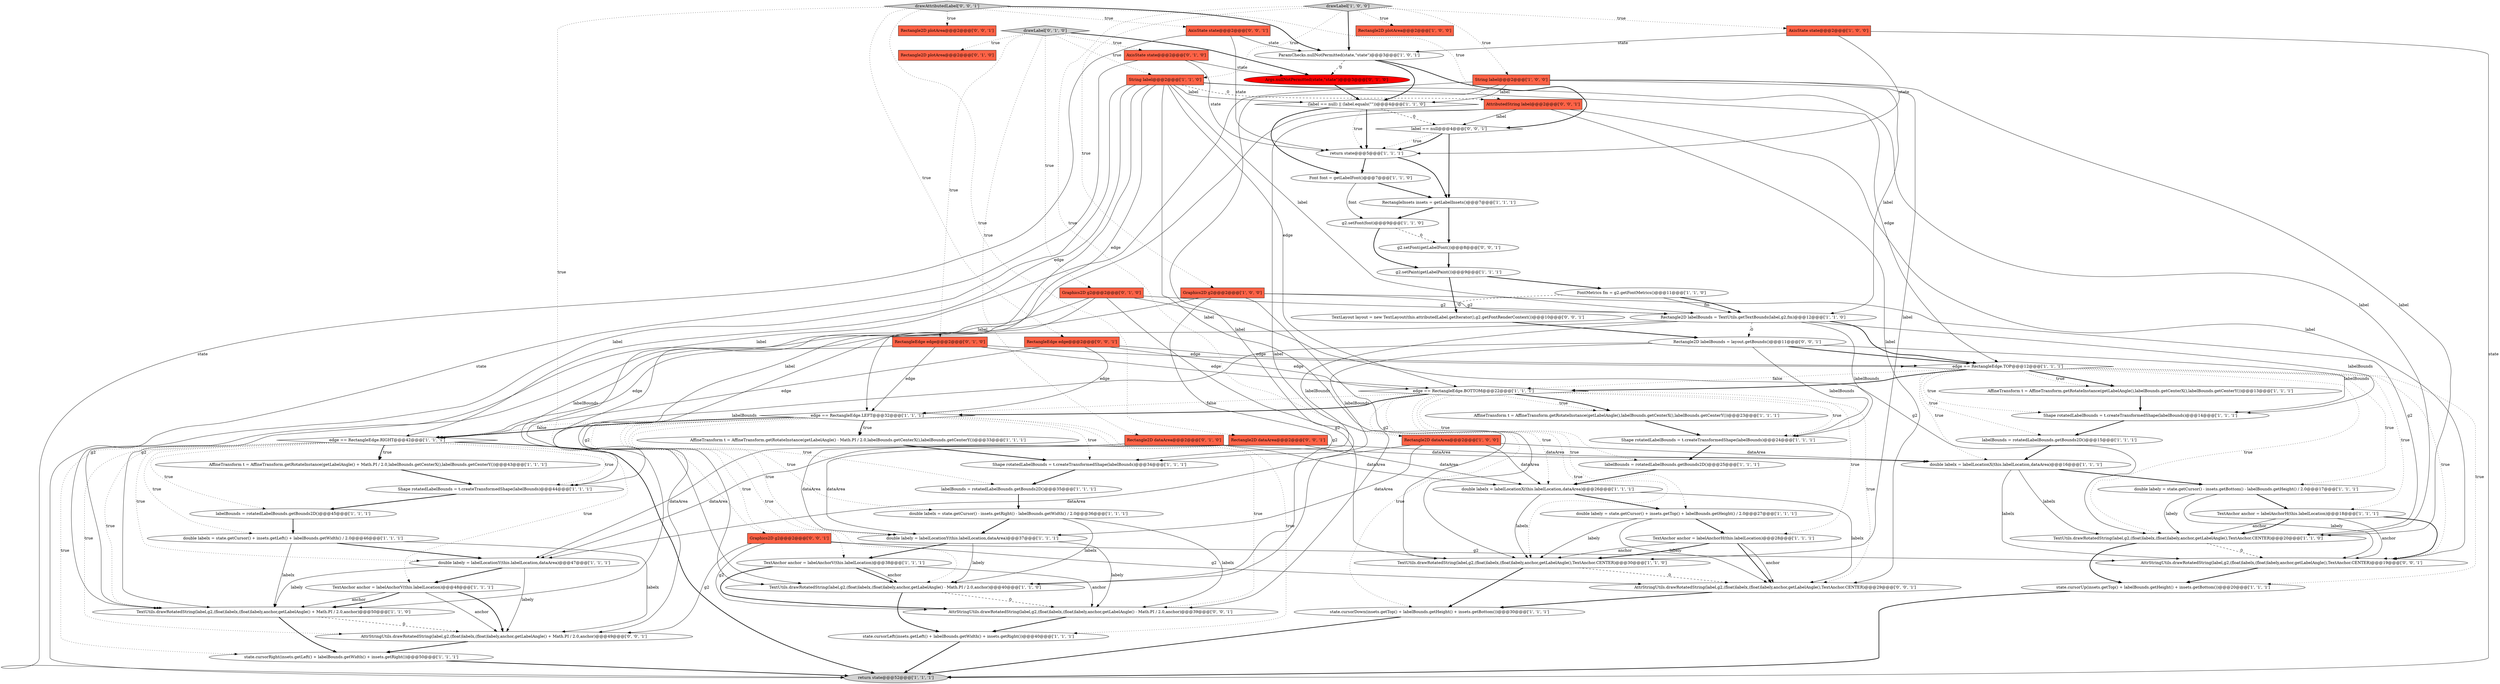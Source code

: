 digraph {
29 [style = filled, label = "Shape rotatedLabelBounds = t.createTransformedShape(labelBounds)@@@14@@@['1', '1', '1']", fillcolor = white, shape = ellipse image = "AAA0AAABBB1BBB"];
31 [style = filled, label = "Shape rotatedLabelBounds = t.createTransformedShape(labelBounds)@@@44@@@['1', '1', '1']", fillcolor = white, shape = ellipse image = "AAA0AAABBB1BBB"];
35 [style = filled, label = "RectangleInsets insets = getLabelInsets()@@@7@@@['1', '1', '1']", fillcolor = white, shape = ellipse image = "AAA0AAABBB1BBB"];
70 [style = filled, label = "Rectangle2D dataArea@@@2@@@['0', '0', '1']", fillcolor = tomato, shape = box image = "AAA0AAABBB3BBB"];
26 [style = filled, label = "double labely = state.getCursor() - insets.getBottom() - labelBounds.getHeight() / 2.0@@@17@@@['1', '1', '1']", fillcolor = white, shape = ellipse image = "AAA0AAABBB1BBB"];
18 [style = filled, label = "AffineTransform t = AffineTransform.getRotateInstance(getLabelAngle(),labelBounds.getCenterX(),labelBounds.getCenterY())@@@13@@@['1', '1', '1']", fillcolor = white, shape = ellipse image = "AAA0AAABBB1BBB"];
32 [style = filled, label = "Graphics2D g2@@@2@@@['1', '0', '0']", fillcolor = tomato, shape = box image = "AAA0AAABBB1BBB"];
50 [style = filled, label = "TextAnchor anchor = labelAnchorV(this.labelLocation)@@@38@@@['1', '1', '1']", fillcolor = white, shape = ellipse image = "AAA0AAABBB1BBB"];
66 [style = filled, label = "AxisState state@@@2@@@['0', '0', '1']", fillcolor = tomato, shape = box image = "AAA0AAABBB3BBB"];
62 [style = filled, label = "AttrStringUtils.drawRotatedString(label,g2,(float)labelx,(float)labely,anchor,getLabelAngle() - Math.PI / 2.0,anchor)@@@39@@@['0', '0', '1']", fillcolor = white, shape = ellipse image = "AAA0AAABBB3BBB"];
33 [style = filled, label = "edge == RectangleEdge.LEFT@@@32@@@['1', '1', '1']", fillcolor = white, shape = diamond image = "AAA0AAABBB1BBB"];
65 [style = filled, label = "Rectangle2D plotArea@@@2@@@['0', '0', '1']", fillcolor = tomato, shape = box image = "AAA0AAABBB3BBB"];
0 [style = filled, label = "Shape rotatedLabelBounds = t.createTransformedShape(labelBounds)@@@24@@@['1', '1', '1']", fillcolor = white, shape = ellipse image = "AAA0AAABBB1BBB"];
6 [style = filled, label = "state.cursorLeft(insets.getLeft() + labelBounds.getWidth() + insets.getRight())@@@40@@@['1', '1', '1']", fillcolor = white, shape = ellipse image = "AAA0AAABBB1BBB"];
9 [style = filled, label = "TextAnchor anchor = labelAnchorH(this.labelLocation)@@@28@@@['1', '1', '1']", fillcolor = white, shape = ellipse image = "AAA0AAABBB1BBB"];
22 [style = filled, label = "edge == RectangleEdge.BOTTOM@@@22@@@['1', '1', '1']", fillcolor = white, shape = diamond image = "AAA0AAABBB1BBB"];
69 [style = filled, label = "AttrStringUtils.drawRotatedString(label,g2,(float)labelx,(float)labely,anchor,getLabelAngle(),TextAnchor.CENTER)@@@29@@@['0', '0', '1']", fillcolor = white, shape = ellipse image = "AAA0AAABBB3BBB"];
49 [style = filled, label = "edge == RectangleEdge.TOP@@@12@@@['1', '1', '1']", fillcolor = white, shape = diamond image = "AAA0AAABBB1BBB"];
15 [style = filled, label = "state.cursorDown(insets.getTop() + labelBounds.getHeight() + insets.getBottom())@@@30@@@['1', '1', '1']", fillcolor = white, shape = ellipse image = "AAA0AAABBB1BBB"];
14 [style = filled, label = "TextUtils.drawRotatedString(label,g2,(float)labelx,(float)labely,anchor,getLabelAngle() + Math.PI / 2.0,anchor)@@@50@@@['1', '1', '0']", fillcolor = white, shape = ellipse image = "AAA0AAABBB1BBB"];
28 [style = filled, label = "double labely = labelLocationY(this.labelLocation,dataArea)@@@47@@@['1', '1', '1']", fillcolor = white, shape = ellipse image = "AAA0AAABBB1BBB"];
44 [style = filled, label = "String label@@@2@@@['1', '0', '0']", fillcolor = tomato, shape = box image = "AAA0AAABBB1BBB"];
45 [style = filled, label = "TextAnchor anchor = labelAnchorV(this.labelLocation)@@@48@@@['1', '1', '1']", fillcolor = white, shape = ellipse image = "AAA0AAABBB1BBB"];
53 [style = filled, label = "AxisState state@@@2@@@['0', '1', '0']", fillcolor = tomato, shape = box image = "AAA0AAABBB2BBB"];
57 [style = filled, label = "RectangleEdge edge@@@2@@@['0', '1', '0']", fillcolor = tomato, shape = box image = "AAA0AAABBB2BBB"];
1 [style = filled, label = "g2.setPaint(getLabelPaint())@@@9@@@['1', '1', '1']", fillcolor = white, shape = ellipse image = "AAA0AAABBB1BBB"];
56 [style = filled, label = "Rectangle2D plotArea@@@2@@@['0', '1', '0']", fillcolor = tomato, shape = box image = "AAA0AAABBB2BBB"];
4 [style = filled, label = "edge == RectangleEdge.RIGHT@@@42@@@['1', '1', '1']", fillcolor = white, shape = diamond image = "AAA0AAABBB1BBB"];
38 [style = filled, label = "return state@@@5@@@['1', '1', '1']", fillcolor = white, shape = ellipse image = "AAA0AAABBB1BBB"];
54 [style = filled, label = "Rectangle2D dataArea@@@2@@@['0', '1', '0']", fillcolor = tomato, shape = box image = "AAA0AAABBB2BBB"];
60 [style = filled, label = "label == null@@@4@@@['0', '0', '1']", fillcolor = white, shape = diamond image = "AAA0AAABBB3BBB"];
27 [style = filled, label = "double labelx = labelLocationX(this.labelLocation,dataArea)@@@26@@@['1', '1', '1']", fillcolor = white, shape = ellipse image = "AAA0AAABBB1BBB"];
72 [style = filled, label = "AttrStringUtils.drawRotatedString(label,g2,(float)labelx,(float)labely,anchor,getLabelAngle() + Math.PI / 2.0,anchor)@@@49@@@['0', '0', '1']", fillcolor = white, shape = ellipse image = "AAA0AAABBB3BBB"];
51 [style = filled, label = "drawLabel['1', '0', '0']", fillcolor = lightgray, shape = diamond image = "AAA0AAABBB1BBB"];
10 [style = filled, label = "labelBounds = rotatedLabelBounds.getBounds2D()@@@25@@@['1', '1', '1']", fillcolor = white, shape = ellipse image = "AAA0AAABBB1BBB"];
13 [style = filled, label = "AffineTransform t = AffineTransform.getRotateInstance(getLabelAngle() - Math.PI / 2.0,labelBounds.getCenterX(),labelBounds.getCenterY())@@@33@@@['1', '1', '1']", fillcolor = white, shape = ellipse image = "AAA0AAABBB1BBB"];
63 [style = filled, label = "g2.setFont(getLabelFont())@@@8@@@['0', '0', '1']", fillcolor = white, shape = ellipse image = "AAA0AAABBB3BBB"];
52 [style = filled, label = "double labelx = labelLocationX(this.labelLocation,dataArea)@@@16@@@['1', '1', '1']", fillcolor = white, shape = ellipse image = "AAA0AAABBB1BBB"];
17 [style = filled, label = "Font font = getLabelFont()@@@7@@@['1', '1', '0']", fillcolor = white, shape = ellipse image = "AAA0AAABBB1BBB"];
19 [style = filled, label = "labelBounds = rotatedLabelBounds.getBounds2D()@@@35@@@['1', '1', '1']", fillcolor = white, shape = ellipse image = "AAA0AAABBB1BBB"];
30 [style = filled, label = "double labelx = state.getCursor() + insets.getLeft() + labelBounds.getWidth() / 2.0@@@46@@@['1', '1', '1']", fillcolor = white, shape = ellipse image = "AAA0AAABBB1BBB"];
58 [style = filled, label = "Args.nullNotPermitted(state,\"state\")@@@3@@@['0', '1', '0']", fillcolor = red, shape = ellipse image = "AAA1AAABBB2BBB"];
74 [style = filled, label = "AttrStringUtils.drawRotatedString(label,g2,(float)labelx,(float)labely,anchor,getLabelAngle(),TextAnchor.CENTER)@@@19@@@['0', '0', '1']", fillcolor = white, shape = ellipse image = "AAA0AAABBB3BBB"];
3 [style = filled, label = "TextUtils.drawRotatedString(label,g2,(float)labelx,(float)labely,anchor,getLabelAngle() - Math.PI / 2.0,anchor)@@@40@@@['1', '1', '0']", fillcolor = white, shape = ellipse image = "AAA0AAABBB1BBB"];
5 [style = filled, label = "FontMetrics fm = g2.getFontMetrics()@@@11@@@['1', '1', '0']", fillcolor = white, shape = ellipse image = "AAA0AAABBB1BBB"];
23 [style = filled, label = "labelBounds = rotatedLabelBounds.getBounds2D()@@@15@@@['1', '1', '1']", fillcolor = white, shape = ellipse image = "AAA0AAABBB1BBB"];
71 [style = filled, label = "AttributedString label@@@2@@@['0', '0', '1']", fillcolor = tomato, shape = box image = "AAA0AAABBB3BBB"];
43 [style = filled, label = "TextAnchor anchor = labelAnchorH(this.labelLocation)@@@18@@@['1', '1', '1']", fillcolor = white, shape = ellipse image = "AAA0AAABBB1BBB"];
39 [style = filled, label = "Shape rotatedLabelBounds = t.createTransformedShape(labelBounds)@@@34@@@['1', '1', '1']", fillcolor = white, shape = ellipse image = "AAA0AAABBB1BBB"];
34 [style = filled, label = "state.cursorRight(insets.getLeft() + labelBounds.getWidth() + insets.getRight())@@@50@@@['1', '1', '1']", fillcolor = white, shape = ellipse image = "AAA0AAABBB1BBB"];
59 [style = filled, label = "drawLabel['0', '1', '0']", fillcolor = lightgray, shape = diamond image = "AAA0AAABBB2BBB"];
61 [style = filled, label = "drawAttributedLabel['0', '0', '1']", fillcolor = lightgray, shape = diamond image = "AAA0AAABBB3BBB"];
73 [style = filled, label = "Rectangle2D labelBounds = layout.getBounds()@@@11@@@['0', '0', '1']", fillcolor = white, shape = ellipse image = "AAA0AAABBB3BBB"];
40 [style = filled, label = "double labelx = state.getCursor() - insets.getRight() - labelBounds.getWidth() / 2.0@@@36@@@['1', '1', '1']", fillcolor = white, shape = ellipse image = "AAA0AAABBB1BBB"];
67 [style = filled, label = "RectangleEdge edge@@@2@@@['0', '0', '1']", fillcolor = tomato, shape = box image = "AAA0AAABBB3BBB"];
11 [style = filled, label = "labelBounds = rotatedLabelBounds.getBounds2D()@@@45@@@['1', '1', '1']", fillcolor = white, shape = ellipse image = "AAA0AAABBB1BBB"];
20 [style = filled, label = "AffineTransform t = AffineTransform.getRotateInstance(getLabelAngle(),labelBounds.getCenterX(),labelBounds.getCenterY())@@@23@@@['1', '1', '1']", fillcolor = white, shape = ellipse image = "AAA0AAABBB1BBB"];
21 [style = filled, label = "TextUtils.drawRotatedString(label,g2,(float)labelx,(float)labely,anchor,getLabelAngle(),TextAnchor.CENTER)@@@30@@@['1', '1', '0']", fillcolor = white, shape = ellipse image = "AAA0AAABBB1BBB"];
12 [style = filled, label = "state.cursorUp(insets.getTop() + labelBounds.getHeight() + insets.getBottom())@@@20@@@['1', '1', '1']", fillcolor = white, shape = ellipse image = "AAA0AAABBB1BBB"];
64 [style = filled, label = "Graphics2D g2@@@2@@@['0', '0', '1']", fillcolor = tomato, shape = box image = "AAA0AAABBB3BBB"];
24 [style = filled, label = "return state@@@52@@@['1', '1', '1']", fillcolor = lightgray, shape = ellipse image = "AAA0AAABBB1BBB"];
46 [style = filled, label = "g2.setFont(font)@@@9@@@['1', '1', '0']", fillcolor = white, shape = ellipse image = "AAA0AAABBB1BBB"];
48 [style = filled, label = "String label@@@2@@@['1', '1', '0']", fillcolor = tomato, shape = box image = "AAA0AAABBB1BBB"];
55 [style = filled, label = "Graphics2D g2@@@2@@@['0', '1', '0']", fillcolor = tomato, shape = box image = "AAA0AAABBB2BBB"];
8 [style = filled, label = "double labely = labelLocationY(this.labelLocation,dataArea)@@@37@@@['1', '1', '1']", fillcolor = white, shape = ellipse image = "AAA0AAABBB1BBB"];
37 [style = filled, label = "Rectangle2D plotArea@@@2@@@['1', '0', '0']", fillcolor = tomato, shape = box image = "AAA0AAABBB1BBB"];
16 [style = filled, label = "Rectangle2D dataArea@@@2@@@['1', '0', '0']", fillcolor = tomato, shape = box image = "AAA0AAABBB1BBB"];
47 [style = filled, label = "AxisState state@@@2@@@['1', '0', '0']", fillcolor = tomato, shape = box image = "AAA0AAABBB1BBB"];
36 [style = filled, label = "double labely = state.getCursor() + insets.getTop() + labelBounds.getHeight() / 2.0@@@27@@@['1', '1', '1']", fillcolor = white, shape = ellipse image = "AAA0AAABBB1BBB"];
41 [style = filled, label = "Rectangle2D labelBounds = TextUtils.getTextBounds(label,g2,fm)@@@12@@@['1', '1', '0']", fillcolor = white, shape = ellipse image = "AAA0AAABBB1BBB"];
68 [style = filled, label = "TextLayout layout = new TextLayout(this.attributedLabel.getIterator(),g2.getFontRenderContext())@@@10@@@['0', '0', '1']", fillcolor = white, shape = ellipse image = "AAA0AAABBB3BBB"];
42 [style = filled, label = "ParamChecks.nullNotPermitted(state,\"state\")@@@3@@@['1', '0', '1']", fillcolor = white, shape = ellipse image = "AAA0AAABBB1BBB"];
2 [style = filled, label = "TextUtils.drawRotatedString(label,g2,(float)labelx,(float)labely,anchor,getLabelAngle(),TextAnchor.CENTER)@@@20@@@['1', '1', '0']", fillcolor = white, shape = ellipse image = "AAA0AAABBB1BBB"];
7 [style = filled, label = "(label == null) || (label.equals(\"\"))@@@4@@@['1', '1', '0']", fillcolor = white, shape = diamond image = "AAA0AAABBB1BBB"];
25 [style = filled, label = "AffineTransform t = AffineTransform.getRotateInstance(getLabelAngle() + Math.PI / 2.0,labelBounds.getCenterX(),labelBounds.getCenterY())@@@43@@@['1', '1', '1']", fillcolor = white, shape = ellipse image = "AAA0AAABBB1BBB"];
1->5 [style = bold, label=""];
57->33 [style = solid, label="edge"];
51->37 [style = dotted, label="true"];
45->14 [style = solid, label="anchor"];
39->19 [style = bold, label=""];
33->3 [style = dotted, label="true"];
4->45 [style = dotted, label="true"];
66->24 [style = solid, label="state"];
4->25 [style = bold, label=""];
40->62 [style = solid, label="labelx"];
32->14 [style = solid, label="g2"];
59->55 [style = dotted, label="true"];
21->15 [style = bold, label=""];
36->69 [style = solid, label="labely"];
20->0 [style = bold, label=""];
16->52 [style = solid, label="dataArea"];
16->8 [style = solid, label="dataArea"];
69->15 [style = bold, label=""];
51->48 [style = dotted, label="true"];
33->50 [style = dotted, label="true"];
42->60 [style = bold, label=""];
54->27 [style = solid, label="dataArea"];
59->58 [style = bold, label=""];
60->38 [style = dotted, label="true"];
51->47 [style = dotted, label="true"];
41->0 [style = solid, label="labelBounds"];
61->70 [style = dotted, label="true"];
30->72 [style = solid, label="labelx"];
50->62 [style = solid, label="anchor"];
49->2 [style = dotted, label="true"];
44->3 [style = solid, label="label"];
68->73 [style = bold, label=""];
49->22 [style = bold, label=""];
48->49 [style = solid, label="edge"];
25->31 [style = bold, label=""];
4->30 [style = dotted, label="true"];
61->65 [style = dotted, label="true"];
54->52 [style = solid, label="dataArea"];
1->68 [style = bold, label=""];
62->6 [style = bold, label=""];
43->74 [style = bold, label=""];
48->3 [style = solid, label="label"];
67->4 [style = solid, label="edge"];
30->28 [style = bold, label=""];
34->24 [style = bold, label=""];
9->69 [style = bold, label=""];
7->60 [style = dashed, label="0"];
16->27 [style = solid, label="dataArea"];
23->52 [style = bold, label=""];
36->21 [style = solid, label="labely"];
64->74 [style = solid, label="g2"];
50->62 [style = bold, label=""];
2->74 [style = dashed, label="0"];
9->21 [style = bold, label=""];
55->14 [style = solid, label="g2"];
43->2 [style = solid, label="anchor"];
30->14 [style = solid, label="labelx"];
61->64 [style = dotted, label="true"];
33->4 [style = dotted, label="false"];
48->71 [style = dashed, label="0"];
26->2 [style = solid, label="labely"];
73->29 [style = solid, label="labelBounds"];
32->21 [style = solid, label="g2"];
5->41 [style = solid, label="fm"];
48->41 [style = solid, label="label"];
28->45 [style = bold, label=""];
9->21 [style = solid, label="anchor"];
41->39 [style = solid, label="labelBounds"];
48->7 [style = solid, label="label"];
17->35 [style = bold, label=""];
70->52 [style = solid, label="dataArea"];
52->2 [style = solid, label="labelx"];
22->33 [style = bold, label=""];
33->13 [style = dotted, label="true"];
36->9 [style = bold, label=""];
63->1 [style = bold, label=""];
71->69 [style = solid, label="label"];
22->0 [style = dotted, label="true"];
73->0 [style = solid, label="labelBounds"];
50->3 [style = bold, label=""];
33->40 [style = dotted, label="true"];
67->33 [style = solid, label="edge"];
26->43 [style = bold, label=""];
41->49 [style = bold, label=""];
29->23 [style = bold, label=""];
41->31 [style = solid, label="labelBounds"];
48->21 [style = solid, label="label"];
33->13 [style = bold, label=""];
33->62 [style = dotted, label="true"];
31->11 [style = bold, label=""];
28->14 [style = solid, label="labely"];
40->3 [style = solid, label="labelx"];
74->12 [style = bold, label=""];
4->28 [style = dotted, label="true"];
70->27 [style = solid, label="dataArea"];
32->2 [style = solid, label="g2"];
47->24 [style = solid, label="state"];
61->66 [style = dotted, label="true"];
9->69 [style = solid, label="anchor"];
32->41 [style = solid, label="g2"];
45->14 [style = bold, label=""];
22->20 [style = dotted, label="true"];
22->20 [style = bold, label=""];
28->72 [style = solid, label="labely"];
57->22 [style = solid, label="edge"];
49->18 [style = bold, label=""];
54->8 [style = solid, label="dataArea"];
21->69 [style = dashed, label="0"];
73->31 [style = solid, label="labelBounds"];
45->72 [style = solid, label="anchor"];
42->7 [style = bold, label=""];
51->42 [style = bold, label=""];
22->9 [style = dotted, label="true"];
38->35 [style = bold, label=""];
38->17 [style = bold, label=""];
5->68 [style = dashed, label="0"];
14->72 [style = dashed, label="0"];
11->30 [style = bold, label=""];
51->16 [style = dotted, label="true"];
48->33 [style = solid, label="edge"];
64->69 [style = solid, label="g2"];
33->39 [style = dotted, label="true"];
44->21 [style = solid, label="label"];
52->26 [style = bold, label=""];
22->21 [style = dotted, label="true"];
22->69 [style = dotted, label="true"];
71->62 [style = solid, label="label"];
61->71 [style = dotted, label="true"];
4->24 [style = bold, label=""];
55->41 [style = solid, label="g2"];
7->17 [style = bold, label=""];
49->29 [style = dotted, label="true"];
33->6 [style = dotted, label="true"];
44->41 [style = solid, label="label"];
64->72 [style = solid, label="g2"];
73->49 [style = bold, label=""];
49->74 [style = dotted, label="true"];
57->4 [style = solid, label="edge"];
33->4 [style = bold, label=""];
26->74 [style = solid, label="labely"];
59->48 [style = dotted, label="true"];
17->46 [style = solid, label="font"];
27->21 [style = solid, label="labelx"];
4->11 [style = dotted, label="true"];
54->28 [style = solid, label="dataArea"];
3->6 [style = bold, label=""];
43->2 [style = bold, label=""];
13->39 [style = bold, label=""];
6->24 [style = bold, label=""];
57->49 [style = solid, label="edge"];
52->74 [style = solid, label="labelx"];
27->69 [style = solid, label="labelx"];
12->24 [style = bold, label=""];
60->38 [style = bold, label=""];
49->23 [style = dotted, label="true"];
47->42 [style = solid, label="state"];
49->22 [style = dotted, label="false"];
41->73 [style = dashed, label="0"];
43->74 [style = solid, label="anchor"];
8->62 [style = solid, label="labely"];
58->7 [style = bold, label=""];
53->24 [style = solid, label="state"];
49->52 [style = dotted, label="true"];
42->58 [style = dashed, label="0"];
3->62 [style = dashed, label="0"];
44->2 [style = solid, label="label"];
4->31 [style = dotted, label="true"];
48->4 [style = solid, label="edge"];
59->53 [style = dotted, label="true"];
22->27 [style = dotted, label="true"];
61->42 [style = bold, label=""];
35->63 [style = bold, label=""];
33->8 [style = dotted, label="true"];
8->50 [style = bold, label=""];
49->26 [style = dotted, label="true"];
22->36 [style = dotted, label="true"];
72->34 [style = bold, label=""];
45->72 [style = bold, label=""];
46->63 [style = dashed, label="0"];
19->40 [style = bold, label=""];
71->72 [style = solid, label="label"];
22->15 [style = dotted, label="true"];
44->14 [style = solid, label="label"];
49->43 [style = dotted, label="true"];
22->33 [style = dotted, label="false"];
71->74 [style = solid, label="label"];
27->36 [style = bold, label=""];
22->10 [style = dotted, label="true"];
47->38 [style = solid, label="state"];
10->27 [style = bold, label=""];
32->3 [style = solid, label="g2"];
66->42 [style = solid, label="state"];
49->12 [style = dotted, label="true"];
41->29 [style = solid, label="labelBounds"];
70->28 [style = solid, label="dataArea"];
14->34 [style = bold, label=""];
4->25 [style = dotted, label="true"];
4->14 [style = dotted, label="true"];
7->38 [style = dotted, label="true"];
70->8 [style = solid, label="dataArea"];
4->72 [style = dotted, label="true"];
2->12 [style = bold, label=""];
59->54 [style = dotted, label="true"];
8->3 [style = solid, label="labely"];
53->38 [style = solid, label="state"];
7->38 [style = bold, label=""];
18->29 [style = bold, label=""];
0->10 [style = bold, label=""];
48->2 [style = solid, label="label"];
48->14 [style = solid, label="label"];
60->35 [style = bold, label=""];
5->41 [style = bold, label=""];
59->56 [style = dotted, label="true"];
55->3 [style = solid, label="g2"];
50->3 [style = solid, label="anchor"];
46->1 [style = bold, label=""];
71->60 [style = solid, label="label"];
67->22 [style = solid, label="edge"];
44->7 [style = solid, label="label"];
55->21 [style = solid, label="g2"];
66->38 [style = solid, label="state"];
15->24 [style = bold, label=""];
61->67 [style = dotted, label="true"];
49->18 [style = dotted, label="true"];
4->34 [style = dotted, label="true"];
33->19 [style = dotted, label="true"];
59->57 [style = dotted, label="true"];
48->22 [style = solid, label="edge"];
55->2 [style = solid, label="g2"];
51->44 [style = dotted, label="true"];
64->62 [style = solid, label="g2"];
51->32 [style = dotted, label="true"];
53->58 [style = solid, label="state"];
73->39 [style = solid, label="labelBounds"];
16->28 [style = solid, label="dataArea"];
40->8 [style = bold, label=""];
67->49 [style = solid, label="edge"];
35->46 [style = bold, label=""];
}
